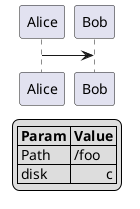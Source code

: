 {
  "sha1": "g2m88y8cccguneup9m9k2f76ghfbnu0",
  "insertion": {
    "when": "2024-06-01T09:03:07.065Z",
    "user": "plantuml@gmail.com"
  }
}
@startuml
Alice -> Bob
legend
|= Param |= Value |
| Path | /foo |
| disk |<r> c |
endlegend
@enduml
